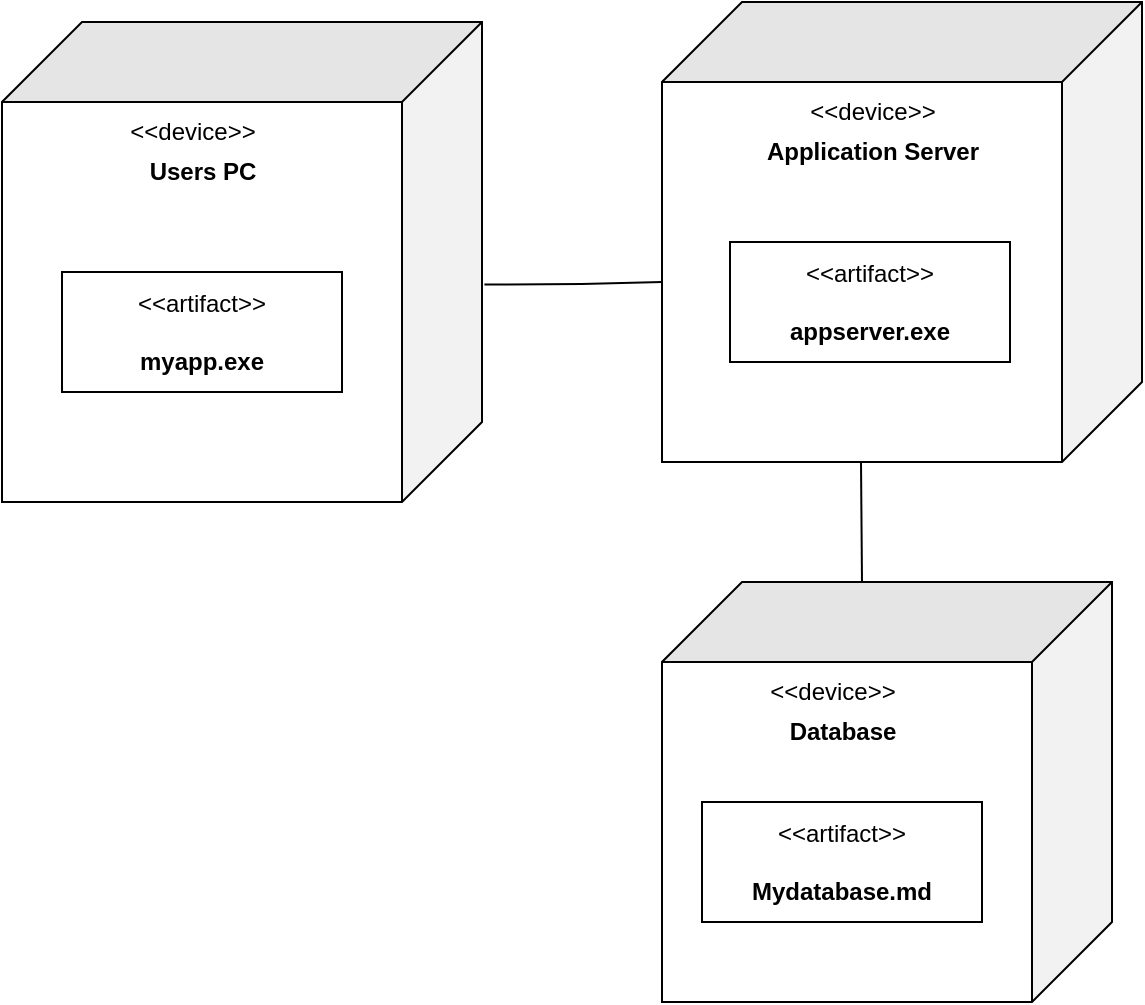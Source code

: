 <mxfile version="24.7.7">
  <diagram name="Page-1" id="b5b7bab2-c9e2-2cf4-8b2a-24fd1a2a6d21">
    <mxGraphModel dx="1042" dy="567" grid="1" gridSize="10" guides="1" tooltips="1" connect="1" arrows="1" fold="1" page="1" pageScale="1" pageWidth="827" pageHeight="1169" background="none" math="0" shadow="0">
      <root>
        <mxCell id="0" />
        <mxCell id="1" parent="0" />
        <mxCell id="CauQEV-VT18SX2_ypMX7-1" value="" style="shape=cube;whiteSpace=wrap;html=1;boundedLbl=1;backgroundOutline=1;darkOpacity=0.05;darkOpacity2=0.1;size=40;direction=south;" parent="1" vertex="1">
          <mxGeometry x="160" y="60" width="240" height="240" as="geometry" />
        </mxCell>
        <mxCell id="CauQEV-VT18SX2_ypMX7-4" value="&amp;lt;&amp;lt;device&amp;gt;&amp;gt;" style="text;html=1;align=center;verticalAlign=middle;resizable=0;points=[];autosize=1;strokeColor=none;fillColor=none;" parent="1" vertex="1">
          <mxGeometry x="210" y="100" width="90" height="30" as="geometry" />
        </mxCell>
        <mxCell id="CauQEV-VT18SX2_ypMX7-5" value="&lt;b&gt;Users PC&lt;/b&gt;" style="text;html=1;align=center;verticalAlign=middle;resizable=0;points=[];autosize=1;strokeColor=none;fillColor=none;" parent="1" vertex="1">
          <mxGeometry x="220" y="120" width="80" height="30" as="geometry" />
        </mxCell>
        <mxCell id="CauQEV-VT18SX2_ypMX7-15" value="" style="shape=cube;whiteSpace=wrap;html=1;boundedLbl=1;backgroundOutline=1;darkOpacity=0.05;darkOpacity2=0.1;size=40;direction=south;" parent="1" vertex="1">
          <mxGeometry x="490" y="50" width="240" height="230" as="geometry" />
        </mxCell>
        <mxCell id="CauQEV-VT18SX2_ypMX7-16" value="&amp;lt;&amp;lt;devic&lt;span style=&quot;color: rgba(0, 0, 0, 0); font-family: monospace; font-size: 0px; text-align: start;&quot;&gt;%3CmxGraphModel%3E%3Croot%3E%3CmxCell%20id%3D%220%22%2F%3E%3CmxCell%20id%3D%221%22%20parent%3D%220%22%2F%3E%3CmxCell%20id%3D%222%22%20value%3D%22%26amp%3Blt%3B%26amp%3Blt%3Bdevice%26amp%3Bgt%3B%26amp%3Bgt%3B%22%20style%3D%22text%3Bhtml%3D1%3Balign%3Dcenter%3BverticalAlign%3Dmiddle%3Bresizable%3D0%3Bpoints%3D%5B%5D%3Bautosize%3D1%3BstrokeColor%3Dnone%3BfillColor%3Dnone%3B%22%20vertex%3D%221%22%20parent%3D%221%22%3E%3CmxGeometry%20x%3D%22205%22%20y%3D%22160%22%20width%3D%2290%22%20height%3D%2230%22%20as%3D%22geometry%22%2F%3E%3C%2FmxCell%3E%3C%2Froot%3E%3C%2FmxGraphModel%3E&lt;/span&gt;&lt;span style=&quot;color: rgba(0, 0, 0, 0); font-family: monospace; font-size: 0px; text-align: start;&quot;&gt;%3CmxGraphModel%3E%3Croot%3E%3CmxCell%20id%3D%220%22%2F%3E%3CmxCell%20id%3D%221%22%20parent%3D%220%22%2F%3E%3CmxCell%20id%3D%222%22%20value%3D%22%26amp%3Blt%3B%26amp%3Blt%3Bdevice%26amp%3Bgt%3B%26amp%3Bgt%3B%22%20style%3D%22text%3Bhtml%3D1%3Balign%3Dcenter%3BverticalAlign%3Dmiddle%3Bresizable%3D0%3Bpoints%3D%5B%5D%3Bautosize%3D1%3BstrokeColor%3Dnone%3BfillColor%3Dnone%3B%22%20vertex%3D%221%22%20parent%3D%221%22%3E%3CmxGeometry%20x%3D%22205%22%20y%3D%22160%22%20width%3D%2290%22%20height%3D%2230%22%20as%3D%22geometry%22%2F%3E%3C%2FmxCell%3E%3C%2Froot%3E%3C%2FmxGraphModel%3E&lt;/span&gt;e&amp;gt;&amp;gt;" style="text;html=1;align=center;verticalAlign=middle;resizable=0;points=[];autosize=1;strokeColor=none;fillColor=none;" parent="1" vertex="1">
          <mxGeometry x="550" y="90" width="90" height="30" as="geometry" />
        </mxCell>
        <mxCell id="CauQEV-VT18SX2_ypMX7-17" value="&lt;b&gt;Application Server&lt;/b&gt;" style="text;html=1;align=center;verticalAlign=middle;resizable=0;points=[];autosize=1;strokeColor=none;fillColor=none;" parent="1" vertex="1">
          <mxGeometry x="530" y="110" width="130" height="30" as="geometry" />
        </mxCell>
        <mxCell id="CauQEV-VT18SX2_ypMX7-19" value="&amp;lt;&amp;lt;artifact&amp;gt;&amp;gt;&lt;br&gt;&lt;br&gt;&lt;b&gt;myapp.exe&lt;/b&gt;" style="html=1;align=center;verticalAlign=middle;dashed=0;whiteSpace=wrap;" parent="1" vertex="1">
          <mxGeometry x="190" y="185" width="140" height="60" as="geometry" />
        </mxCell>
        <mxCell id="CauQEV-VT18SX2_ypMX7-20" value="" style="shape=cube;whiteSpace=wrap;html=1;boundedLbl=1;backgroundOutline=1;darkOpacity=0.05;darkOpacity2=0.1;size=40;direction=south;" parent="1" vertex="1">
          <mxGeometry x="490" y="340" width="225" height="210" as="geometry" />
        </mxCell>
        <mxCell id="CauQEV-VT18SX2_ypMX7-21" value="&amp;lt;&amp;lt;device&amp;gt;&amp;gt;" style="text;html=1;align=center;verticalAlign=middle;resizable=0;points=[];autosize=1;strokeColor=none;fillColor=none;" parent="1" vertex="1">
          <mxGeometry x="530" y="380" width="90" height="30" as="geometry" />
        </mxCell>
        <mxCell id="CauQEV-VT18SX2_ypMX7-23" value="&amp;lt;&amp;lt;artifact&amp;gt;&amp;gt;&lt;br&gt;&lt;br&gt;&lt;b&gt;Mydatabase.md&lt;/b&gt;" style="html=1;align=center;verticalAlign=middle;dashed=0;whiteSpace=wrap;" parent="1" vertex="1">
          <mxGeometry x="510" y="450" width="140" height="60" as="geometry" />
        </mxCell>
        <mxCell id="CauQEV-VT18SX2_ypMX7-25" value="&amp;lt;&amp;lt;artifact&amp;gt;&amp;gt;&lt;br&gt;&lt;br&gt;&lt;b&gt;appserver.exe&lt;/b&gt;" style="html=1;align=center;verticalAlign=middle;dashed=0;whiteSpace=wrap;" parent="1" vertex="1">
          <mxGeometry x="524" y="170" width="140" height="60" as="geometry" />
        </mxCell>
        <mxCell id="CauQEV-VT18SX2_ypMX7-26" value="&lt;b&gt;Database&lt;/b&gt;" style="text;html=1;align=center;verticalAlign=middle;resizable=0;points=[];autosize=1;strokeColor=none;fillColor=none;" parent="1" vertex="1">
          <mxGeometry x="540" y="400" width="80" height="30" as="geometry" />
        </mxCell>
        <mxCell id="CauQEV-VT18SX2_ypMX7-27" value="" style="endArrow=none;html=1;rounded=0;exitX=0.547;exitY=-0.005;exitDx=0;exitDy=0;exitPerimeter=0;" parent="1" source="CauQEV-VT18SX2_ypMX7-1" edge="1">
          <mxGeometry width="50" height="50" relative="1" as="geometry">
            <mxPoint x="400" y="262.1" as="sourcePoint" />
            <mxPoint x="490" y="190" as="targetPoint" />
            <Array as="points">
              <mxPoint x="450" y="191" />
            </Array>
          </mxGeometry>
        </mxCell>
        <mxCell id="CauQEV-VT18SX2_ypMX7-28" value="" style="endArrow=none;html=1;rounded=0;entryX=0;entryY=0;entryDx=350;entryDy=140;entryPerimeter=0;" parent="1" edge="1">
          <mxGeometry width="50" height="50" relative="1" as="geometry">
            <mxPoint x="590" y="340" as="sourcePoint" />
            <mxPoint x="589.5" y="280" as="targetPoint" />
          </mxGeometry>
        </mxCell>
      </root>
    </mxGraphModel>
  </diagram>
</mxfile>
